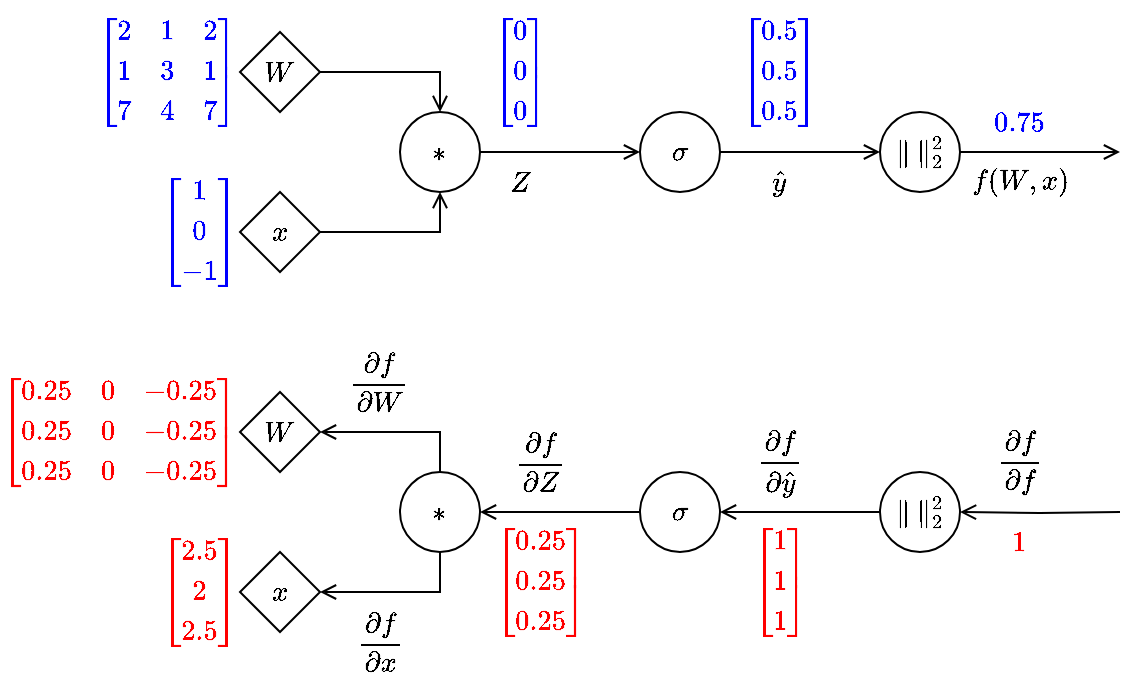 <mxfile version="17.2.4" type="device" pages="3"><diagram id="idZuPhKi0hQPAxBSWeWP" name="hw3-1"><mxGraphModel dx="946" dy="609" grid="1" gridSize="10" guides="1" tooltips="1" connect="1" arrows="1" fold="1" page="1" pageScale="1" pageWidth="827" pageHeight="1169" math="1" shadow="0"><root><mxCell id="0"/><mxCell id="1" parent="0"/><mxCell id="E2lBmkVd5xChk39kGijI-1" style="edgeStyle=none;rounded=0;orthogonalLoop=1;jettySize=auto;html=1;exitX=1;exitY=0.5;exitDx=0;exitDy=0;entryX=0;entryY=0.5;entryDx=0;entryDy=0;endArrow=open;endFill=0;" parent="1" source="E2lBmkVd5xChk39kGijI-2" target="E2lBmkVd5xChk39kGijI-14" edge="1"><mxGeometry relative="1" as="geometry"/></mxCell><mxCell id="E2lBmkVd5xChk39kGijI-2" value="$$*$$" style="ellipse;whiteSpace=wrap;html=1;aspect=fixed;" parent="1" vertex="1"><mxGeometry x="300" y="170" width="40" height="40" as="geometry"/></mxCell><mxCell id="E2lBmkVd5xChk39kGijI-3" style="rounded=0;orthogonalLoop=1;jettySize=auto;html=1;exitX=1;exitY=0.5;exitDx=0;exitDy=0;entryX=0.5;entryY=0;entryDx=0;entryDy=0;endArrow=open;endFill=0;edgeStyle=orthogonalEdgeStyle;" parent="1" source="E2lBmkVd5xChk39kGijI-4" target="E2lBmkVd5xChk39kGijI-2" edge="1"><mxGeometry relative="1" as="geometry"/></mxCell><mxCell id="E2lBmkVd5xChk39kGijI-4" value="$$W$$" style="rhombus;whiteSpace=wrap;html=1;" parent="1" vertex="1"><mxGeometry x="220" y="130" width="40" height="40" as="geometry"/></mxCell><mxCell id="E2lBmkVd5xChk39kGijI-9" style="edgeStyle=orthogonalEdgeStyle;rounded=0;orthogonalLoop=1;jettySize=auto;html=1;exitX=1;exitY=0.5;exitDx=0;exitDy=0;entryX=0.5;entryY=1;entryDx=0;entryDy=0;endArrow=open;endFill=0;" parent="1" source="E2lBmkVd5xChk39kGijI-10" target="E2lBmkVd5xChk39kGijI-2" edge="1"><mxGeometry relative="1" as="geometry"/></mxCell><mxCell id="E2lBmkVd5xChk39kGijI-10" value="$$x$$" style="rhombus;whiteSpace=wrap;html=1;" parent="1" vertex="1"><mxGeometry x="220" y="210" width="40" height="40" as="geometry"/></mxCell><mxCell id="E2lBmkVd5xChk39kGijI-13" style="edgeStyle=none;rounded=0;orthogonalLoop=1;jettySize=auto;html=1;exitX=1;exitY=0.5;exitDx=0;exitDy=0;entryX=0;entryY=0.5;entryDx=0;entryDy=0;endArrow=open;endFill=0;" parent="1" source="E2lBmkVd5xChk39kGijI-14" target="E2lBmkVd5xChk39kGijI-18" edge="1"><mxGeometry relative="1" as="geometry"/></mxCell><mxCell id="E2lBmkVd5xChk39kGijI-14" value="$$\sigma$$" style="ellipse;whiteSpace=wrap;html=1;aspect=fixed;" parent="1" vertex="1"><mxGeometry x="420" y="170" width="40" height="40" as="geometry"/></mxCell><mxCell id="E2lBmkVd5xChk39kGijI-17" style="edgeStyle=orthogonalEdgeStyle;rounded=0;orthogonalLoop=1;jettySize=auto;html=1;exitX=1;exitY=0.5;exitDx=0;exitDy=0;endArrow=open;endFill=0;" parent="1" source="E2lBmkVd5xChk39kGijI-18" edge="1"><mxGeometry relative="1" as="geometry"><mxPoint x="660" y="190" as="targetPoint"/></mxGeometry></mxCell><mxCell id="E2lBmkVd5xChk39kGijI-18" value="$$\lVert \:\rVert_2^2&lt;br&gt;$$" style="ellipse;whiteSpace=wrap;html=1;aspect=fixed;" parent="1" vertex="1"><mxGeometry x="540" y="170" width="40" height="40" as="geometry"/></mxCell><mxCell id="E2lBmkVd5xChk39kGijI-25" value="$$\begin{bmatrix}&lt;br&gt;2 &amp;amp; 1 &amp;amp; 2\\&lt;br&gt;1 &amp;amp; 3&amp;amp;1\\&lt;br&gt;7&amp;amp;4&amp;amp;7&lt;br&gt;\end{bmatrix}$$" style="text;html=1;strokeColor=none;fillColor=none;align=right;verticalAlign=middle;whiteSpace=wrap;rounded=0;fontColor=#0000FF;" parent="1" vertex="1"><mxGeometry x="140" y="135" width="80" height="30" as="geometry"/></mxCell><mxCell id="E2lBmkVd5xChk39kGijI-44" value="$$f(W,x)$$" style="text;html=1;strokeColor=none;fillColor=none;align=center;verticalAlign=middle;whiteSpace=wrap;rounded=0;fontColor=#000000;fontFamily=Helvetica;fontSize=12;fontStyle=0" parent="1" vertex="1"><mxGeometry x="580" y="190" width="60" height="30" as="geometry"/></mxCell><mxCell id="E2lBmkVd5xChk39kGijI-45" value="$$\begin{bmatrix}&lt;br&gt;1\\ 0 \\-1&lt;br&gt;\end{bmatrix}$$" style="text;html=1;strokeColor=none;fillColor=none;align=right;verticalAlign=middle;whiteSpace=wrap;rounded=0;fontColor=#0000FF;" parent="1" vertex="1"><mxGeometry x="140" y="215" width="80" height="30" as="geometry"/></mxCell><mxCell id="E2lBmkVd5xChk39kGijI-46" value="$$\begin{bmatrix}&lt;br&gt;0\\ 0 \\0&lt;br&gt;\end{bmatrix}$$" style="text;html=1;strokeColor=none;fillColor=none;align=center;verticalAlign=middle;whiteSpace=wrap;rounded=0;fontColor=#0000FF;" parent="1" vertex="1"><mxGeometry x="320" y="135" width="80" height="30" as="geometry"/></mxCell><mxCell id="E2lBmkVd5xChk39kGijI-47" value="$$\begin{bmatrix}&lt;br&gt;0.5\\ 0.5 \\0.5&lt;br&gt;\end{bmatrix}$$" style="text;html=1;strokeColor=none;fillColor=none;align=center;verticalAlign=middle;whiteSpace=wrap;rounded=0;fontColor=#0000FF;" parent="1" vertex="1"><mxGeometry x="450" y="135" width="80" height="30" as="geometry"/></mxCell><mxCell id="E2lBmkVd5xChk39kGijI-49" value="$$\hat{y}$$" style="text;html=1;strokeColor=none;fillColor=none;align=center;verticalAlign=middle;whiteSpace=wrap;rounded=0;fontColor=#000000;fontFamily=Helvetica;fontSize=12;fontStyle=0" parent="1" vertex="1"><mxGeometry x="460" y="190" width="60" height="30" as="geometry"/></mxCell><mxCell id="E2lBmkVd5xChk39kGijI-50" value="$$Z$$" style="text;html=1;strokeColor=none;fillColor=none;align=center;verticalAlign=middle;whiteSpace=wrap;rounded=0;fontColor=#000000;fontFamily=Helvetica;fontSize=12;fontStyle=0" parent="1" vertex="1"><mxGeometry x="330" y="190" width="60" height="30" as="geometry"/></mxCell><mxCell id="E2lBmkVd5xChk39kGijI-51" style="edgeStyle=none;rounded=0;orthogonalLoop=1;jettySize=auto;html=1;exitX=0;exitY=0.5;exitDx=0;exitDy=0;entryX=1;entryY=0.5;entryDx=0;entryDy=0;endArrow=open;endFill=0;" parent="1" source="E2lBmkVd5xChk39kGijI-58" target="E2lBmkVd5xChk39kGijI-52" edge="1"><mxGeometry relative="1" as="geometry"/></mxCell><mxCell id="E2lBmkVd5xChk39kGijI-52" value="$$*$$" style="ellipse;whiteSpace=wrap;html=1;aspect=fixed;" parent="1" vertex="1"><mxGeometry x="300" y="350" width="40" height="40" as="geometry"/></mxCell><mxCell id="E2lBmkVd5xChk39kGijI-53" style="rounded=0;orthogonalLoop=1;jettySize=auto;html=1;exitX=0.5;exitY=0;exitDx=0;exitDy=0;entryX=1;entryY=0.5;entryDx=0;entryDy=0;endArrow=open;endFill=0;edgeStyle=orthogonalEdgeStyle;" parent="1" source="E2lBmkVd5xChk39kGijI-52" target="E2lBmkVd5xChk39kGijI-54" edge="1"><mxGeometry relative="1" as="geometry"/></mxCell><mxCell id="E2lBmkVd5xChk39kGijI-54" value="$$W$$" style="rhombus;whiteSpace=wrap;html=1;" parent="1" vertex="1"><mxGeometry x="220" y="310" width="40" height="40" as="geometry"/></mxCell><mxCell id="E2lBmkVd5xChk39kGijI-55" style="edgeStyle=orthogonalEdgeStyle;rounded=0;orthogonalLoop=1;jettySize=auto;html=1;exitX=0.5;exitY=1;exitDx=0;exitDy=0;entryX=1;entryY=0.5;entryDx=0;entryDy=0;endArrow=open;endFill=0;" parent="1" source="E2lBmkVd5xChk39kGijI-52" target="E2lBmkVd5xChk39kGijI-56" edge="1"><mxGeometry relative="1" as="geometry"/></mxCell><mxCell id="E2lBmkVd5xChk39kGijI-56" value="$$x$$" style="rhombus;whiteSpace=wrap;html=1;" parent="1" vertex="1"><mxGeometry x="220" y="390" width="40" height="40" as="geometry"/></mxCell><mxCell id="E2lBmkVd5xChk39kGijI-57" style="edgeStyle=none;rounded=0;orthogonalLoop=1;jettySize=auto;html=1;exitX=0;exitY=0.5;exitDx=0;exitDy=0;entryX=1;entryY=0.5;entryDx=0;entryDy=0;endArrow=open;endFill=0;" parent="1" source="E2lBmkVd5xChk39kGijI-60" target="E2lBmkVd5xChk39kGijI-58" edge="1"><mxGeometry relative="1" as="geometry"/></mxCell><mxCell id="E2lBmkVd5xChk39kGijI-58" value="$$\sigma$$" style="ellipse;whiteSpace=wrap;html=1;aspect=fixed;" parent="1" vertex="1"><mxGeometry x="420" y="350" width="40" height="40" as="geometry"/></mxCell><mxCell id="E2lBmkVd5xChk39kGijI-59" style="edgeStyle=orthogonalEdgeStyle;rounded=0;orthogonalLoop=1;jettySize=auto;html=1;exitX=1;exitY=0.5;exitDx=0;exitDy=0;endArrow=open;endFill=0;entryX=1;entryY=0.5;entryDx=0;entryDy=0;" parent="1" target="E2lBmkVd5xChk39kGijI-60" edge="1"><mxGeometry relative="1" as="geometry"><mxPoint x="660" y="370" as="sourcePoint"/></mxGeometry></mxCell><mxCell id="E2lBmkVd5xChk39kGijI-60" value="$$\lVert \:\rVert_2^2&lt;br&gt;$$" style="ellipse;whiteSpace=wrap;html=1;aspect=fixed;" parent="1" vertex="1"><mxGeometry x="540" y="350" width="40" height="40" as="geometry"/></mxCell><mxCell id="E2lBmkVd5xChk39kGijI-66" value="&lt;font style=&quot;font-size: 12px&quot;&gt;$$\frac{\partial f} {\partial f}$$&lt;/font&gt;" style="text;html=1;strokeColor=none;fillColor=none;align=center;verticalAlign=middle;whiteSpace=wrap;rounded=0;fontColor=#000000;fontFamily=Helvetica;fontSize=15;fontStyle=0" parent="1" vertex="1"><mxGeometry x="580" y="330" width="60" height="30" as="geometry"/></mxCell><mxCell id="E2lBmkVd5xChk39kGijI-68" value="&lt;font style=&quot;font-size: 12px&quot;&gt;$$\frac{\partial f} {\partial\hat{y}}$$&lt;/font&gt;" style="text;html=1;strokeColor=none;fillColor=none;align=center;verticalAlign=middle;whiteSpace=wrap;rounded=0;fontColor=#000000;fontFamily=Helvetica;fontSize=15;fontStyle=0" parent="1" vertex="1"><mxGeometry x="460" y="330" width="60" height="30" as="geometry"/></mxCell><mxCell id="E2lBmkVd5xChk39kGijI-69" value="&lt;font style=&quot;font-size: 12px&quot;&gt;$$\frac{\partial f} {\partial Z}$$&lt;/font&gt;" style="text;html=1;strokeColor=none;fillColor=none;align=center;verticalAlign=middle;whiteSpace=wrap;rounded=0;fontColor=#000000;fontFamily=Helvetica;fontSize=15;fontStyle=0" parent="1" vertex="1"><mxGeometry x="340" y="330" width="60" height="30" as="geometry"/></mxCell><mxCell id="E2lBmkVd5xChk39kGijI-70" value="&lt;font style=&quot;font-size: 12px&quot;&gt;$$\frac{\partial f} {\partial W}$$&lt;/font&gt;" style="text;html=1;strokeColor=none;fillColor=none;align=center;verticalAlign=middle;whiteSpace=wrap;rounded=0;fontColor=#000000;fontFamily=Helvetica;fontSize=15;fontStyle=0" parent="1" vertex="1"><mxGeometry x="260" y="290" width="60" height="30" as="geometry"/></mxCell><mxCell id="E2lBmkVd5xChk39kGijI-71" value="&lt;font style=&quot;font-size: 12px&quot;&gt;$$\frac{\partial f} {\partial x}$$&lt;/font&gt;" style="text;html=1;strokeColor=none;fillColor=none;align=center;verticalAlign=middle;whiteSpace=wrap;rounded=0;fontColor=#000000;fontFamily=Helvetica;fontSize=15;fontStyle=0" parent="1" vertex="1"><mxGeometry x="260" y="420" width="60" height="30" as="geometry"/></mxCell><mxCell id="E2lBmkVd5xChk39kGijI-72" value="$$\begin{bmatrix}&lt;br&gt;1\\ 1 \\1&lt;br&gt;\end{bmatrix}$$" style="text;html=1;strokeColor=none;fillColor=none;align=center;verticalAlign=middle;whiteSpace=wrap;rounded=0;fontColor=#FF0000;" parent="1" vertex="1"><mxGeometry x="450" y="390" width="80" height="30" as="geometry"/></mxCell><mxCell id="E2lBmkVd5xChk39kGijI-73" value="$$1$$" style="text;html=1;strokeColor=none;fillColor=none;align=center;verticalAlign=middle;whiteSpace=wrap;rounded=0;fontColor=#FF0000;fontFamily=Helvetica;fontSize=12;fontStyle=0" parent="1" vertex="1"><mxGeometry x="580" y="370" width="60" height="30" as="geometry"/></mxCell><mxCell id="E2lBmkVd5xChk39kGijI-74" value="$$\begin{bmatrix}&lt;br&gt;0.25\\ 0.25 \\0.25&lt;br&gt;\end{bmatrix}$$" style="text;html=1;strokeColor=none;fillColor=none;align=center;verticalAlign=middle;whiteSpace=wrap;rounded=0;fontColor=#FF0000;" parent="1" vertex="1"><mxGeometry x="330" y="390" width="80" height="30" as="geometry"/></mxCell><mxCell id="bXwVEYLJgft9lyhHpDVo-1" value="$$0.75$$" style="text;html=1;strokeColor=none;fillColor=none;align=center;verticalAlign=middle;whiteSpace=wrap;rounded=0;fontColor=#0000FF;fontFamily=Helvetica;fontSize=12;fontStyle=0" parent="1" vertex="1"><mxGeometry x="580" y="160" width="60" height="30" as="geometry"/></mxCell><mxCell id="bXwVEYLJgft9lyhHpDVo-2" value="$$\begin{bmatrix}&lt;br&gt;0.25 &amp;amp; 0 &amp;amp; -0.25\\&lt;br&gt;0.25 &amp;amp; 0 &amp;amp; -0.25\\&lt;br&gt;0.25 &amp;amp; 0 &amp;amp; -0.25&lt;br&gt;\end{bmatrix}$$" style="text;html=1;strokeColor=none;fillColor=none;align=right;verticalAlign=middle;whiteSpace=wrap;rounded=0;fontColor=#FF0000;" parent="1" vertex="1"><mxGeometry x="100" y="315" width="120" height="30" as="geometry"/></mxCell><mxCell id="bXwVEYLJgft9lyhHpDVo-3" value="$$\begin{bmatrix}&lt;br&gt;2.5\\ 2 \\2.5&lt;br&gt;\end{bmatrix}$$" style="text;html=1;strokeColor=none;fillColor=none;align=right;verticalAlign=middle;whiteSpace=wrap;rounded=0;fontColor=#FF0000;" parent="1" vertex="1"><mxGeometry x="140" y="395" width="80" height="30" as="geometry"/></mxCell></root></mxGraphModel></diagram><diagram id="gfbZSKMYdiXZoJmoxDef" name="hw3-2"><mxGraphModel dx="946" dy="609" grid="1" gridSize="10" guides="1" tooltips="1" connect="1" arrows="1" fold="1" page="1" pageScale="1" pageWidth="827" pageHeight="1169" math="1" shadow="0"><root><mxCell id="0"/><mxCell id="1" parent="0"/><mxCell id="vnsYQjDjxd-IxQxeV0F0-23" value=".&lt;br&gt;.&lt;br&gt;." style="rounded=1;whiteSpace=wrap;html=1;fillColor=#f8cecc;strokeColor=none;fontColor=#990000;" parent="1" vertex="1"><mxGeometry x="640" y="240" width="40" height="130" as="geometry"/></mxCell><mxCell id="vnsYQjDjxd-IxQxeV0F0-30" value="&lt;p&gt;&lt;font face=&quot;Courier New&quot; color=&quot;#82b366&quot;&gt;&lt;font style=&quot;font-size: 13px&quot;&gt;.&lt;br&gt;&lt;/font&gt;&lt;font style=&quot;font-size: 13px&quot;&gt;.&lt;br&gt;&lt;/font&gt;&lt;font style=&quot;font-size: 13px&quot;&gt;.&lt;/font&gt;&lt;/font&gt;&lt;/p&gt;" style="rounded=1;whiteSpace=wrap;html=1;fillColor=#d5e8d4;strokeColor=none;" parent="1" vertex="1"><mxGeometry x="480" y="200" width="40" height="210" as="geometry"/></mxCell><mxCell id="vnsYQjDjxd-IxQxeV0F0-10" value="&lt;p&gt;&lt;font face=&quot;Courier New&quot; color=&quot;#6e8cef&quot;&gt;&lt;font style=&quot;font-size: 13px&quot;&gt;.&lt;br&gt;&lt;/font&gt;&lt;font style=&quot;font-size: 13px&quot;&gt;.&lt;br&gt;&lt;/font&gt;&lt;font style=&quot;font-size: 13px&quot;&gt;.&lt;/font&gt;&lt;/font&gt;&lt;/p&gt;" style="rounded=1;whiteSpace=wrap;html=1;fillColor=#dae8fc;strokeColor=none;" parent="1" vertex="1"><mxGeometry x="320" y="200" width="40" height="210" as="geometry"/></mxCell><mxCell id="vnsYQjDjxd-IxQxeV0F0-1" value="&lt;font color=&quot;#cc6600&quot;&gt;.&lt;br&gt;.&lt;br&gt;.&lt;/font&gt;" style="rounded=1;whiteSpace=wrap;html=1;fillColor=#ffe6cc;strokeColor=none;" parent="1" vertex="1"><mxGeometry x="160" y="160" width="40" height="290" as="geometry"/></mxCell><mxCell id="vnsYQjDjxd-IxQxeV0F0-46" style="rounded=0;orthogonalLoop=1;jettySize=auto;html=1;exitX=1;exitY=0.5;exitDx=0;exitDy=0;entryX=0;entryY=0.5;entryDx=0;entryDy=0;fontFamily=Courier New;fontSize=13;fontColor=#000000;endArrow=none;endFill=0;strokeColor=#808080;" parent="1" source="vnsYQjDjxd-IxQxeV0F0-2" target="vnsYQjDjxd-IxQxeV0F0-11" edge="1"><mxGeometry relative="1" as="geometry"/></mxCell><mxCell id="vnsYQjDjxd-IxQxeV0F0-47" style="edgeStyle=none;rounded=0;orthogonalLoop=1;jettySize=auto;html=1;exitX=1;exitY=0.5;exitDx=0;exitDy=0;entryX=0;entryY=0.5;entryDx=0;entryDy=0;fontFamily=Courier New;fontSize=13;fontColor=#000000;endArrow=none;endFill=0;strokeColor=#808080;" parent="1" source="vnsYQjDjxd-IxQxeV0F0-2" target="vnsYQjDjxd-IxQxeV0F0-13" edge="1"><mxGeometry relative="1" as="geometry"/></mxCell><mxCell id="vnsYQjDjxd-IxQxeV0F0-48" style="edgeStyle=none;rounded=0;orthogonalLoop=1;jettySize=auto;html=1;exitX=1;exitY=0.5;exitDx=0;exitDy=0;entryX=0;entryY=0.5;entryDx=0;entryDy=0;fontFamily=Courier New;fontSize=13;fontColor=#000000;endArrow=none;endFill=0;strokeColor=#808080;" parent="1" source="vnsYQjDjxd-IxQxeV0F0-2" target="vnsYQjDjxd-IxQxeV0F0-16" edge="1"><mxGeometry relative="1" as="geometry"/></mxCell><mxCell id="vnsYQjDjxd-IxQxeV0F0-49" style="edgeStyle=none;rounded=0;orthogonalLoop=1;jettySize=auto;html=1;exitX=1;exitY=0.5;exitDx=0;exitDy=0;entryX=0;entryY=0.5;entryDx=0;entryDy=0;fontFamily=Courier New;fontSize=13;fontColor=#000000;endArrow=none;endFill=0;strokeColor=#808080;" parent="1" source="vnsYQjDjxd-IxQxeV0F0-2" target="vnsYQjDjxd-IxQxeV0F0-28" edge="1"><mxGeometry relative="1" as="geometry"/></mxCell><mxCell id="vnsYQjDjxd-IxQxeV0F0-2" value="" style="ellipse;whiteSpace=wrap;html=1;aspect=fixed;fillColor=default;strokeColor=#d79b00;" parent="1" vertex="1"><mxGeometry x="165" y="170" width="30" height="30" as="geometry"/></mxCell><mxCell id="vnsYQjDjxd-IxQxeV0F0-50" style="edgeStyle=none;rounded=0;orthogonalLoop=1;jettySize=auto;html=1;exitX=1;exitY=0.5;exitDx=0;exitDy=0;entryX=0;entryY=0.5;entryDx=0;entryDy=0;fontFamily=Courier New;fontSize=13;fontColor=#000000;endArrow=none;endFill=0;strokeColor=#808080;" parent="1" source="vnsYQjDjxd-IxQxeV0F0-3" target="vnsYQjDjxd-IxQxeV0F0-11" edge="1"><mxGeometry relative="1" as="geometry"/></mxCell><mxCell id="vnsYQjDjxd-IxQxeV0F0-51" style="edgeStyle=none;rounded=0;orthogonalLoop=1;jettySize=auto;html=1;exitX=1;exitY=0.5;exitDx=0;exitDy=0;entryX=0;entryY=0.5;entryDx=0;entryDy=0;fontFamily=Courier New;fontSize=13;fontColor=#000000;endArrow=none;endFill=0;strokeColor=#808080;" parent="1" source="vnsYQjDjxd-IxQxeV0F0-3" target="vnsYQjDjxd-IxQxeV0F0-13" edge="1"><mxGeometry relative="1" as="geometry"/></mxCell><mxCell id="vnsYQjDjxd-IxQxeV0F0-52" style="edgeStyle=none;rounded=0;orthogonalLoop=1;jettySize=auto;html=1;exitX=1;exitY=0.5;exitDx=0;exitDy=0;entryX=0;entryY=0.5;entryDx=0;entryDy=0;fontFamily=Courier New;fontSize=13;fontColor=#000000;endArrow=none;endFill=0;strokeColor=#808080;" parent="1" source="vnsYQjDjxd-IxQxeV0F0-3" target="vnsYQjDjxd-IxQxeV0F0-16" edge="1"><mxGeometry relative="1" as="geometry"/></mxCell><mxCell id="vnsYQjDjxd-IxQxeV0F0-53" style="edgeStyle=none;rounded=0;orthogonalLoop=1;jettySize=auto;html=1;exitX=1;exitY=0.5;exitDx=0;exitDy=0;entryX=0;entryY=0.5;entryDx=0;entryDy=0;fontFamily=Courier New;fontSize=13;fontColor=#000000;endArrow=none;endFill=0;strokeColor=#808080;" parent="1" source="vnsYQjDjxd-IxQxeV0F0-3" target="vnsYQjDjxd-IxQxeV0F0-28" edge="1"><mxGeometry relative="1" as="geometry"/></mxCell><mxCell id="vnsYQjDjxd-IxQxeV0F0-3" value="" style="ellipse;whiteSpace=wrap;html=1;aspect=fixed;fillColor=default;strokeColor=#d79b00;" parent="1" vertex="1"><mxGeometry x="165" y="210" width="30" height="30" as="geometry"/></mxCell><mxCell id="vnsYQjDjxd-IxQxeV0F0-54" style="edgeStyle=none;rounded=0;orthogonalLoop=1;jettySize=auto;html=1;exitX=1;exitY=0.5;exitDx=0;exitDy=0;entryX=0;entryY=0.5;entryDx=0;entryDy=0;fontFamily=Courier New;fontSize=13;fontColor=#000000;endArrow=none;endFill=0;strokeColor=#808080;" parent="1" source="vnsYQjDjxd-IxQxeV0F0-4" target="vnsYQjDjxd-IxQxeV0F0-11" edge="1"><mxGeometry relative="1" as="geometry"/></mxCell><mxCell id="vnsYQjDjxd-IxQxeV0F0-59" style="edgeStyle=none;rounded=0;orthogonalLoop=1;jettySize=auto;html=1;exitX=1;exitY=0.5;exitDx=0;exitDy=0;entryX=0;entryY=0.5;entryDx=0;entryDy=0;fontFamily=Courier New;fontSize=13;fontColor=#000000;endArrow=none;endFill=0;strokeColor=#808080;" parent="1" source="vnsYQjDjxd-IxQxeV0F0-4" target="vnsYQjDjxd-IxQxeV0F0-13" edge="1"><mxGeometry relative="1" as="geometry"/></mxCell><mxCell id="vnsYQjDjxd-IxQxeV0F0-64" style="edgeStyle=none;rounded=0;orthogonalLoop=1;jettySize=auto;html=1;exitX=1;exitY=0.5;exitDx=0;exitDy=0;entryX=0;entryY=0.5;entryDx=0;entryDy=0;fontFamily=Courier New;fontSize=13;fontColor=#000000;endArrow=none;endFill=0;strokeColor=#808080;" parent="1" source="vnsYQjDjxd-IxQxeV0F0-4" target="vnsYQjDjxd-IxQxeV0F0-16" edge="1"><mxGeometry relative="1" as="geometry"/></mxCell><mxCell id="vnsYQjDjxd-IxQxeV0F0-65" style="edgeStyle=none;rounded=0;orthogonalLoop=1;jettySize=auto;html=1;exitX=1;exitY=0.5;exitDx=0;exitDy=0;entryX=0;entryY=0.5;entryDx=0;entryDy=0;fontFamily=Courier New;fontSize=13;fontColor=#000000;endArrow=none;endFill=0;strokeColor=#808080;" parent="1" source="vnsYQjDjxd-IxQxeV0F0-4" target="vnsYQjDjxd-IxQxeV0F0-28" edge="1"><mxGeometry relative="1" as="geometry"/></mxCell><mxCell id="vnsYQjDjxd-IxQxeV0F0-4" value="" style="ellipse;whiteSpace=wrap;html=1;aspect=fixed;fillColor=default;strokeColor=#d79b00;" parent="1" vertex="1"><mxGeometry x="165" y="250" width="30" height="30" as="geometry"/></mxCell><mxCell id="vnsYQjDjxd-IxQxeV0F0-56" style="edgeStyle=none;rounded=0;orthogonalLoop=1;jettySize=auto;html=1;exitX=1;exitY=0.5;exitDx=0;exitDy=0;entryX=0;entryY=0.5;entryDx=0;entryDy=0;fontFamily=Courier New;fontSize=13;fontColor=#000000;endArrow=none;endFill=0;strokeColor=#808080;" parent="1" source="vnsYQjDjxd-IxQxeV0F0-6" target="vnsYQjDjxd-IxQxeV0F0-11" edge="1"><mxGeometry relative="1" as="geometry"/></mxCell><mxCell id="vnsYQjDjxd-IxQxeV0F0-61" style="edgeStyle=none;rounded=0;orthogonalLoop=1;jettySize=auto;html=1;exitX=1;exitY=0.5;exitDx=0;exitDy=0;entryX=0;entryY=0.5;entryDx=0;entryDy=0;fontFamily=Courier New;fontSize=13;fontColor=#000000;endArrow=none;endFill=0;strokeColor=#808080;" parent="1" source="vnsYQjDjxd-IxQxeV0F0-6" target="vnsYQjDjxd-IxQxeV0F0-16" edge="1"><mxGeometry relative="1" as="geometry"/></mxCell><mxCell id="vnsYQjDjxd-IxQxeV0F0-62" style="edgeStyle=none;rounded=0;orthogonalLoop=1;jettySize=auto;html=1;exitX=1;exitY=0.5;exitDx=0;exitDy=0;entryX=0;entryY=0.5;entryDx=0;entryDy=0;fontFamily=Courier New;fontSize=13;fontColor=#000000;endArrow=none;endFill=0;strokeColor=#808080;" parent="1" source="vnsYQjDjxd-IxQxeV0F0-6" target="vnsYQjDjxd-IxQxeV0F0-28" edge="1"><mxGeometry relative="1" as="geometry"/></mxCell><mxCell id="vnsYQjDjxd-IxQxeV0F0-68" style="edgeStyle=none;rounded=0;orthogonalLoop=1;jettySize=auto;html=1;exitX=1;exitY=0.5;exitDx=0;exitDy=0;entryX=0;entryY=0.5;entryDx=0;entryDy=0;fontFamily=Courier New;fontSize=13;fontColor=#000000;endArrow=none;endFill=0;strokeColor=#808080;" parent="1" source="vnsYQjDjxd-IxQxeV0F0-6" target="vnsYQjDjxd-IxQxeV0F0-13" edge="1"><mxGeometry relative="1" as="geometry"/></mxCell><mxCell id="vnsYQjDjxd-IxQxeV0F0-6" value="" style="ellipse;whiteSpace=wrap;html=1;aspect=fixed;fillColor=default;strokeColor=#d79b00;" parent="1" vertex="1"><mxGeometry x="165" y="330" width="30" height="30" as="geometry"/></mxCell><mxCell id="vnsYQjDjxd-IxQxeV0F0-57" style="edgeStyle=none;rounded=0;orthogonalLoop=1;jettySize=auto;html=1;exitX=1;exitY=0.5;exitDx=0;exitDy=0;entryX=0;entryY=0.5;entryDx=0;entryDy=0;fontFamily=Courier New;fontSize=13;fontColor=#000000;endArrow=none;endFill=0;strokeColor=#808080;" parent="1" source="vnsYQjDjxd-IxQxeV0F0-7" target="vnsYQjDjxd-IxQxeV0F0-11" edge="1"><mxGeometry relative="1" as="geometry"/></mxCell><mxCell id="vnsYQjDjxd-IxQxeV0F0-63" style="edgeStyle=none;rounded=0;orthogonalLoop=1;jettySize=auto;html=1;exitX=1;exitY=0.5;exitDx=0;exitDy=0;entryX=0;entryY=0.5;entryDx=0;entryDy=0;fontFamily=Courier New;fontSize=13;fontColor=#000000;endArrow=none;endFill=0;strokeColor=#808080;" parent="1" source="vnsYQjDjxd-IxQxeV0F0-7" target="vnsYQjDjxd-IxQxeV0F0-28" edge="1"><mxGeometry relative="1" as="geometry"/></mxCell><mxCell id="vnsYQjDjxd-IxQxeV0F0-69" style="edgeStyle=none;rounded=0;orthogonalLoop=1;jettySize=auto;html=1;exitX=1;exitY=0.5;exitDx=0;exitDy=0;entryX=0;entryY=0.5;entryDx=0;entryDy=0;fontFamily=Courier New;fontSize=13;fontColor=#000000;endArrow=none;endFill=0;strokeColor=#808080;" parent="1" source="vnsYQjDjxd-IxQxeV0F0-7" target="vnsYQjDjxd-IxQxeV0F0-16" edge="1"><mxGeometry relative="1" as="geometry"/></mxCell><mxCell id="vnsYQjDjxd-IxQxeV0F0-70" style="edgeStyle=none;rounded=0;orthogonalLoop=1;jettySize=auto;html=1;exitX=1;exitY=0.5;exitDx=0;exitDy=0;entryX=0;entryY=0.5;entryDx=0;entryDy=0;fontFamily=Courier New;fontSize=13;fontColor=#000000;endArrow=none;endFill=0;strokeColor=#808080;" parent="1" source="vnsYQjDjxd-IxQxeV0F0-7" target="vnsYQjDjxd-IxQxeV0F0-13" edge="1"><mxGeometry relative="1" as="geometry"/></mxCell><mxCell id="vnsYQjDjxd-IxQxeV0F0-7" value="" style="ellipse;whiteSpace=wrap;html=1;aspect=fixed;fillColor=default;strokeColor=#d79b00;" parent="1" vertex="1"><mxGeometry x="165" y="370" width="30" height="30" as="geometry"/></mxCell><mxCell id="vnsYQjDjxd-IxQxeV0F0-58" style="edgeStyle=none;rounded=0;orthogonalLoop=1;jettySize=auto;html=1;exitX=1;exitY=0.5;exitDx=0;exitDy=0;entryX=0;entryY=0.5;entryDx=0;entryDy=0;fontFamily=Courier New;fontSize=13;fontColor=#000000;endArrow=none;endFill=0;strokeColor=#808080;" parent="1" source="vnsYQjDjxd-IxQxeV0F0-8" target="vnsYQjDjxd-IxQxeV0F0-11" edge="1"><mxGeometry relative="1" as="geometry"/></mxCell><mxCell id="vnsYQjDjxd-IxQxeV0F0-71" style="edgeStyle=none;rounded=0;orthogonalLoop=1;jettySize=auto;html=1;exitX=1;exitY=0.5;exitDx=0;exitDy=0;entryX=0;entryY=0.5;entryDx=0;entryDy=0;fontFamily=Courier New;fontSize=13;fontColor=#000000;endArrow=none;endFill=0;strokeColor=#808080;" parent="1" source="vnsYQjDjxd-IxQxeV0F0-8" target="vnsYQjDjxd-IxQxeV0F0-28" edge="1"><mxGeometry relative="1" as="geometry"/></mxCell><mxCell id="vnsYQjDjxd-IxQxeV0F0-72" style="edgeStyle=none;rounded=0;orthogonalLoop=1;jettySize=auto;html=1;exitX=1;exitY=0.5;exitDx=0;exitDy=0;entryX=0;entryY=0.5;entryDx=0;entryDy=0;fontFamily=Courier New;fontSize=13;fontColor=#000000;endArrow=none;endFill=0;strokeColor=#808080;" parent="1" source="vnsYQjDjxd-IxQxeV0F0-8" target="vnsYQjDjxd-IxQxeV0F0-16" edge="1"><mxGeometry relative="1" as="geometry"/></mxCell><mxCell id="vnsYQjDjxd-IxQxeV0F0-73" style="edgeStyle=none;rounded=0;orthogonalLoop=1;jettySize=auto;html=1;exitX=1;exitY=0.5;exitDx=0;exitDy=0;entryX=0;entryY=0.5;entryDx=0;entryDy=0;fontFamily=Courier New;fontSize=13;fontColor=#000000;endArrow=none;endFill=0;strokeColor=#808080;" parent="1" source="vnsYQjDjxd-IxQxeV0F0-8" target="vnsYQjDjxd-IxQxeV0F0-13" edge="1"><mxGeometry relative="1" as="geometry"/></mxCell><mxCell id="vnsYQjDjxd-IxQxeV0F0-8" value="" style="ellipse;whiteSpace=wrap;html=1;aspect=fixed;fillColor=default;strokeColor=#d79b00;" parent="1" vertex="1"><mxGeometry x="165" y="410" width="30" height="30" as="geometry"/></mxCell><mxCell id="vnsYQjDjxd-IxQxeV0F0-74" style="edgeStyle=none;rounded=0;orthogonalLoop=1;jettySize=auto;html=1;exitX=1;exitY=0.5;exitDx=0;exitDy=0;entryX=0;entryY=0.5;entryDx=0;entryDy=0;fontFamily=Courier New;fontSize=13;fontColor=#000000;endArrow=none;endFill=0;strokeColor=#808080;" parent="1" source="vnsYQjDjxd-IxQxeV0F0-11" target="vnsYQjDjxd-IxQxeV0F0-31" edge="1"><mxGeometry relative="1" as="geometry"/></mxCell><mxCell id="vnsYQjDjxd-IxQxeV0F0-75" style="edgeStyle=none;rounded=0;orthogonalLoop=1;jettySize=auto;html=1;exitX=1;exitY=0.5;exitDx=0;exitDy=0;entryX=0;entryY=0.5;entryDx=0;entryDy=0;fontFamily=Courier New;fontSize=13;fontColor=#000000;endArrow=none;endFill=0;strokeColor=#808080;" parent="1" source="vnsYQjDjxd-IxQxeV0F0-11" target="vnsYQjDjxd-IxQxeV0F0-32" edge="1"><mxGeometry relative="1" as="geometry"/></mxCell><mxCell id="vnsYQjDjxd-IxQxeV0F0-76" style="edgeStyle=none;rounded=0;orthogonalLoop=1;jettySize=auto;html=1;exitX=1;exitY=0.5;exitDx=0;exitDy=0;entryX=0;entryY=0.5;entryDx=0;entryDy=0;fontFamily=Courier New;fontSize=13;fontColor=#000000;endArrow=none;endFill=0;strokeColor=#808080;" parent="1" source="vnsYQjDjxd-IxQxeV0F0-11" target="vnsYQjDjxd-IxQxeV0F0-33" edge="1"><mxGeometry relative="1" as="geometry"/></mxCell><mxCell id="vnsYQjDjxd-IxQxeV0F0-77" style="edgeStyle=none;rounded=0;orthogonalLoop=1;jettySize=auto;html=1;exitX=1;exitY=0.5;exitDx=0;exitDy=0;entryX=0;entryY=0.5;entryDx=0;entryDy=0;fontFamily=Courier New;fontSize=13;fontColor=#000000;endArrow=none;endFill=0;strokeColor=#808080;" parent="1" source="vnsYQjDjxd-IxQxeV0F0-11" target="vnsYQjDjxd-IxQxeV0F0-34" edge="1"><mxGeometry relative="1" as="geometry"/></mxCell><mxCell id="vnsYQjDjxd-IxQxeV0F0-11" value="" style="ellipse;whiteSpace=wrap;html=1;aspect=fixed;fillColor=default;strokeColor=#6c8ebf;" parent="1" vertex="1"><mxGeometry x="325" y="210" width="30" height="30" as="geometry"/></mxCell><mxCell id="vnsYQjDjxd-IxQxeV0F0-78" style="edgeStyle=none;rounded=0;orthogonalLoop=1;jettySize=auto;html=1;exitX=1;exitY=0.5;exitDx=0;exitDy=0;entryX=0;entryY=0.5;entryDx=0;entryDy=0;fontFamily=Courier New;fontSize=13;fontColor=#000000;endArrow=none;endFill=0;strokeColor=#808080;" parent="1" source="vnsYQjDjxd-IxQxeV0F0-13" target="vnsYQjDjxd-IxQxeV0F0-31" edge="1"><mxGeometry relative="1" as="geometry"/></mxCell><mxCell id="vnsYQjDjxd-IxQxeV0F0-79" style="edgeStyle=none;rounded=0;orthogonalLoop=1;jettySize=auto;html=1;exitX=1;exitY=0.5;exitDx=0;exitDy=0;entryX=0;entryY=0.5;entryDx=0;entryDy=0;fontFamily=Courier New;fontSize=13;fontColor=#000000;endArrow=none;endFill=0;strokeColor=#808080;" parent="1" source="vnsYQjDjxd-IxQxeV0F0-13" target="vnsYQjDjxd-IxQxeV0F0-32" edge="1"><mxGeometry relative="1" as="geometry"/></mxCell><mxCell id="vnsYQjDjxd-IxQxeV0F0-80" style="edgeStyle=none;rounded=0;orthogonalLoop=1;jettySize=auto;html=1;exitX=1;exitY=0.5;exitDx=0;exitDy=0;entryX=0;entryY=0.5;entryDx=0;entryDy=0;fontFamily=Courier New;fontSize=13;fontColor=#000000;endArrow=none;endFill=0;strokeColor=#808080;" parent="1" source="vnsYQjDjxd-IxQxeV0F0-13" target="vnsYQjDjxd-IxQxeV0F0-33" edge="1"><mxGeometry relative="1" as="geometry"/></mxCell><mxCell id="vnsYQjDjxd-IxQxeV0F0-81" style="edgeStyle=none;rounded=0;orthogonalLoop=1;jettySize=auto;html=1;exitX=1;exitY=0.5;exitDx=0;exitDy=0;entryX=0;entryY=0.5;entryDx=0;entryDy=0;fontFamily=Courier New;fontSize=13;fontColor=#000000;endArrow=none;endFill=0;strokeColor=#808080;" parent="1" source="vnsYQjDjxd-IxQxeV0F0-13" target="vnsYQjDjxd-IxQxeV0F0-34" edge="1"><mxGeometry relative="1" as="geometry"/></mxCell><mxCell id="vnsYQjDjxd-IxQxeV0F0-13" value="" style="ellipse;whiteSpace=wrap;html=1;aspect=fixed;fillColor=default;strokeColor=#6c8ebf;" parent="1" vertex="1"><mxGeometry x="325" y="250" width="30" height="30" as="geometry"/></mxCell><mxCell id="vnsYQjDjxd-IxQxeV0F0-82" style="edgeStyle=none;rounded=0;orthogonalLoop=1;jettySize=auto;html=1;exitX=1;exitY=0.5;exitDx=0;exitDy=0;entryX=0;entryY=0.5;entryDx=0;entryDy=0;fontFamily=Courier New;fontSize=13;fontColor=#000000;endArrow=none;endFill=0;strokeColor=#808080;" parent="1" source="vnsYQjDjxd-IxQxeV0F0-16" target="vnsYQjDjxd-IxQxeV0F0-31" edge="1"><mxGeometry relative="1" as="geometry"/></mxCell><mxCell id="vnsYQjDjxd-IxQxeV0F0-84" style="edgeStyle=none;rounded=0;orthogonalLoop=1;jettySize=auto;html=1;exitX=1;exitY=0.5;exitDx=0;exitDy=0;entryX=0;entryY=0.5;entryDx=0;entryDy=0;fontFamily=Courier New;fontSize=13;fontColor=#000000;endArrow=none;endFill=0;strokeColor=#808080;" parent="1" source="vnsYQjDjxd-IxQxeV0F0-16" target="vnsYQjDjxd-IxQxeV0F0-33" edge="1"><mxGeometry relative="1" as="geometry"/></mxCell><mxCell id="vnsYQjDjxd-IxQxeV0F0-86" style="edgeStyle=none;rounded=0;orthogonalLoop=1;jettySize=auto;html=1;exitX=1;exitY=0.5;exitDx=0;exitDy=0;entryX=0;entryY=0.5;entryDx=0;entryDy=0;fontFamily=Courier New;fontSize=13;fontColor=#000000;endArrow=none;endFill=0;strokeColor=#808080;" parent="1" source="vnsYQjDjxd-IxQxeV0F0-16" target="vnsYQjDjxd-IxQxeV0F0-34" edge="1"><mxGeometry relative="1" as="geometry"/></mxCell><mxCell id="vnsYQjDjxd-IxQxeV0F0-89" style="edgeStyle=none;rounded=0;orthogonalLoop=1;jettySize=auto;html=1;exitX=1;exitY=0.5;exitDx=0;exitDy=0;entryX=0;entryY=0.5;entryDx=0;entryDy=0;fontFamily=Courier New;fontSize=13;fontColor=#000000;endArrow=none;endFill=0;strokeColor=#808080;" parent="1" source="vnsYQjDjxd-IxQxeV0F0-16" target="vnsYQjDjxd-IxQxeV0F0-32" edge="1"><mxGeometry relative="1" as="geometry"/></mxCell><mxCell id="vnsYQjDjxd-IxQxeV0F0-16" value="" style="ellipse;whiteSpace=wrap;html=1;aspect=fixed;fillColor=default;strokeColor=#6C8EBF;" parent="1" vertex="1"><mxGeometry x="325" y="330" width="30" height="30" as="geometry"/></mxCell><mxCell id="vnsYQjDjxd-IxQxeV0F0-24" value="" style="ellipse;whiteSpace=wrap;html=1;aspect=fixed;fillColor=default;strokeColor=#b85450;" parent="1" vertex="1"><mxGeometry x="645" y="250" width="30" height="30" as="geometry"/></mxCell><mxCell id="vnsYQjDjxd-IxQxeV0F0-26" value="" style="ellipse;whiteSpace=wrap;html=1;aspect=fixed;fillColor=default;strokeColor=#b85450;" parent="1" vertex="1"><mxGeometry x="645" y="330" width="30" height="30" as="geometry"/></mxCell><mxCell id="vnsYQjDjxd-IxQxeV0F0-83" style="edgeStyle=none;rounded=0;orthogonalLoop=1;jettySize=auto;html=1;exitX=1;exitY=0.5;exitDx=0;exitDy=0;entryX=0;entryY=0.5;entryDx=0;entryDy=0;fontFamily=Courier New;fontSize=13;fontColor=#000000;endArrow=none;endFill=0;strokeColor=#808080;" parent="1" source="vnsYQjDjxd-IxQxeV0F0-28" target="vnsYQjDjxd-IxQxeV0F0-31" edge="1"><mxGeometry relative="1" as="geometry"/></mxCell><mxCell id="vnsYQjDjxd-IxQxeV0F0-85" style="edgeStyle=none;rounded=0;orthogonalLoop=1;jettySize=auto;html=1;exitX=1;exitY=0.5;exitDx=0;exitDy=0;entryX=0;entryY=0.5;entryDx=0;entryDy=0;fontFamily=Courier New;fontSize=13;fontColor=#000000;endArrow=none;endFill=0;strokeColor=#808080;" parent="1" source="vnsYQjDjxd-IxQxeV0F0-28" target="vnsYQjDjxd-IxQxeV0F0-34" edge="1"><mxGeometry relative="1" as="geometry"/></mxCell><mxCell id="vnsYQjDjxd-IxQxeV0F0-87" style="edgeStyle=none;rounded=0;orthogonalLoop=1;jettySize=auto;html=1;exitX=1;exitY=0.5;exitDx=0;exitDy=0;entryX=0;entryY=0.5;entryDx=0;entryDy=0;fontFamily=Courier New;fontSize=13;fontColor=#000000;endArrow=none;endFill=0;strokeColor=#808080;" parent="1" source="vnsYQjDjxd-IxQxeV0F0-28" target="vnsYQjDjxd-IxQxeV0F0-33" edge="1"><mxGeometry relative="1" as="geometry"/></mxCell><mxCell id="vnsYQjDjxd-IxQxeV0F0-88" style="edgeStyle=none;rounded=0;orthogonalLoop=1;jettySize=auto;html=1;exitX=1;exitY=0.5;exitDx=0;exitDy=0;entryX=0;entryY=0.5;entryDx=0;entryDy=0;fontFamily=Courier New;fontSize=13;fontColor=#000000;endArrow=none;endFill=0;strokeColor=#808080;" parent="1" source="vnsYQjDjxd-IxQxeV0F0-28" target="vnsYQjDjxd-IxQxeV0F0-32" edge="1"><mxGeometry relative="1" as="geometry"/></mxCell><mxCell id="vnsYQjDjxd-IxQxeV0F0-28" value="" style="ellipse;whiteSpace=wrap;html=1;aspect=fixed;fillColor=default;strokeColor=#6c8ebf;" parent="1" vertex="1"><mxGeometry x="325" y="370" width="30" height="30" as="geometry"/></mxCell><mxCell id="vnsYQjDjxd-IxQxeV0F0-90" style="edgeStyle=none;rounded=0;orthogonalLoop=1;jettySize=auto;html=1;exitX=1;exitY=0.5;exitDx=0;exitDy=0;entryX=0;entryY=0.5;entryDx=0;entryDy=0;fontFamily=Courier New;fontSize=13;fontColor=#000000;endArrow=none;endFill=0;strokeColor=#808080;" parent="1" source="vnsYQjDjxd-IxQxeV0F0-31" target="vnsYQjDjxd-IxQxeV0F0-24" edge="1"><mxGeometry relative="1" as="geometry"/></mxCell><mxCell id="vnsYQjDjxd-IxQxeV0F0-105" style="edgeStyle=none;rounded=0;orthogonalLoop=1;jettySize=auto;html=1;exitX=1;exitY=0.5;exitDx=0;exitDy=0;entryX=0;entryY=0.5;entryDx=0;entryDy=0;fontFamily=Courier New;fontSize=13;fontColor=#000000;endArrow=none;endFill=0;strokeColor=#808080;" parent="1" source="vnsYQjDjxd-IxQxeV0F0-31" target="vnsYQjDjxd-IxQxeV0F0-26" edge="1"><mxGeometry relative="1" as="geometry"/></mxCell><mxCell id="vnsYQjDjxd-IxQxeV0F0-31" value="" style="ellipse;whiteSpace=wrap;html=1;aspect=fixed;fillColor=default;strokeColor=#82b366;" parent="1" vertex="1"><mxGeometry x="485" y="210" width="30" height="30" as="geometry"/></mxCell><mxCell id="vnsYQjDjxd-IxQxeV0F0-91" style="edgeStyle=none;rounded=0;orthogonalLoop=1;jettySize=auto;html=1;exitX=1;exitY=0.5;exitDx=0;exitDy=0;entryX=0;entryY=0.5;entryDx=0;entryDy=0;fontFamily=Courier New;fontSize=13;fontColor=#000000;endArrow=none;endFill=0;strokeColor=#808080;" parent="1" source="vnsYQjDjxd-IxQxeV0F0-32" target="vnsYQjDjxd-IxQxeV0F0-24" edge="1"><mxGeometry relative="1" as="geometry"/></mxCell><mxCell id="vnsYQjDjxd-IxQxeV0F0-99" style="edgeStyle=none;rounded=0;orthogonalLoop=1;jettySize=auto;html=1;exitX=1;exitY=0.5;exitDx=0;exitDy=0;entryX=0;entryY=0.5;entryDx=0;entryDy=0;fontFamily=Courier New;fontSize=13;fontColor=#000000;endArrow=none;endFill=0;strokeColor=#808080;" parent="1" source="vnsYQjDjxd-IxQxeV0F0-32" target="vnsYQjDjxd-IxQxeV0F0-26" edge="1"><mxGeometry relative="1" as="geometry"/></mxCell><mxCell id="vnsYQjDjxd-IxQxeV0F0-32" value="" style="ellipse;whiteSpace=wrap;html=1;aspect=fixed;fillColor=default;strokeColor=#82b366;" parent="1" vertex="1"><mxGeometry x="485" y="250" width="30" height="30" as="geometry"/></mxCell><mxCell id="vnsYQjDjxd-IxQxeV0F0-92" style="edgeStyle=none;rounded=0;orthogonalLoop=1;jettySize=auto;html=1;exitX=1;exitY=0.5;exitDx=0;exitDy=0;entryX=0;entryY=0.5;entryDx=0;entryDy=0;fontFamily=Courier New;fontSize=13;fontColor=#000000;endArrow=none;endFill=0;strokeColor=#808080;" parent="1" source="vnsYQjDjxd-IxQxeV0F0-33" target="vnsYQjDjxd-IxQxeV0F0-24" edge="1"><mxGeometry relative="1" as="geometry"/></mxCell><mxCell id="vnsYQjDjxd-IxQxeV0F0-96" style="edgeStyle=none;rounded=0;orthogonalLoop=1;jettySize=auto;html=1;exitX=1;exitY=0.5;exitDx=0;exitDy=0;entryX=0;entryY=0.5;entryDx=0;entryDy=0;fontFamily=Courier New;fontSize=13;fontColor=#000000;endArrow=none;endFill=0;strokeColor=#808080;" parent="1" source="vnsYQjDjxd-IxQxeV0F0-33" target="vnsYQjDjxd-IxQxeV0F0-26" edge="1"><mxGeometry relative="1" as="geometry"/></mxCell><mxCell id="vnsYQjDjxd-IxQxeV0F0-33" value="" style="ellipse;whiteSpace=wrap;html=1;aspect=fixed;fillColor=default;strokeColor=#82B366;" parent="1" vertex="1"><mxGeometry x="485" y="330" width="30" height="30" as="geometry"/></mxCell><mxCell id="vnsYQjDjxd-IxQxeV0F0-93" style="edgeStyle=none;rounded=0;orthogonalLoop=1;jettySize=auto;html=1;exitX=1;exitY=0.5;exitDx=0;exitDy=0;entryX=0;entryY=0.5;entryDx=0;entryDy=0;fontFamily=Courier New;fontSize=13;fontColor=#000000;endArrow=none;endFill=0;strokeColor=#808080;" parent="1" source="vnsYQjDjxd-IxQxeV0F0-34" target="vnsYQjDjxd-IxQxeV0F0-24" edge="1"><mxGeometry relative="1" as="geometry"/></mxCell><mxCell id="vnsYQjDjxd-IxQxeV0F0-103" style="edgeStyle=none;rounded=0;orthogonalLoop=1;jettySize=auto;html=1;exitX=1;exitY=0.5;exitDx=0;exitDy=0;entryX=0;entryY=0.5;entryDx=0;entryDy=0;fontFamily=Courier New;fontSize=13;fontColor=#000000;endArrow=none;endFill=0;strokeColor=#808080;" parent="1" source="vnsYQjDjxd-IxQxeV0F0-34" target="vnsYQjDjxd-IxQxeV0F0-26" edge="1"><mxGeometry relative="1" as="geometry"/></mxCell><mxCell id="vnsYQjDjxd-IxQxeV0F0-34" value="" style="ellipse;whiteSpace=wrap;html=1;aspect=fixed;fillColor=default;strokeColor=#82b366;" parent="1" vertex="1"><mxGeometry x="485" y="370" width="30" height="30" as="geometry"/></mxCell><mxCell id="vnsYQjDjxd-IxQxeV0F0-106" value="$$784$$" style="text;html=1;strokeColor=none;fillColor=none;align=center;verticalAlign=middle;whiteSpace=wrap;rounded=0;fontFamily=Helvetica;fontSize=13;fontColor=#000000;" parent="1" vertex="1"><mxGeometry x="150" y="130" width="60" height="30" as="geometry"/></mxCell><mxCell id="vnsYQjDjxd-IxQxeV0F0-107" value="$$200$$" style="text;html=1;strokeColor=none;fillColor=none;align=center;verticalAlign=middle;whiteSpace=wrap;rounded=0;fontFamily=Helvetica;fontSize=13;fontColor=#000000;" parent="1" vertex="1"><mxGeometry x="310" y="170" width="60" height="30" as="geometry"/></mxCell><mxCell id="vnsYQjDjxd-IxQxeV0F0-108" value="$$50$$" style="text;html=1;strokeColor=none;fillColor=none;align=center;verticalAlign=middle;whiteSpace=wrap;rounded=0;fontFamily=Helvetica;fontSize=13;fontColor=#000000;" parent="1" vertex="1"><mxGeometry x="470" y="170" width="60" height="30" as="geometry"/></mxCell><mxCell id="vnsYQjDjxd-IxQxeV0F0-109" value="$$10$$" style="text;html=1;strokeColor=none;fillColor=none;align=center;verticalAlign=middle;whiteSpace=wrap;rounded=0;fontFamily=Helvetica;fontSize=13;fontColor=#000000;" parent="1" vertex="1"><mxGeometry x="630" y="210" width="60" height="30" as="geometry"/></mxCell><mxCell id="vnsYQjDjxd-IxQxeV0F0-110" value="$$W_1 = (784\times200)$$" style="text;html=1;strokeColor=none;fillColor=none;align=center;verticalAlign=middle;whiteSpace=wrap;rounded=0;fontFamily=Helvetica;fontSize=12;fontColor=#000000;" parent="1" vertex="1"><mxGeometry x="205" y="420" width="120" height="30" as="geometry"/></mxCell><mxCell id="vnsYQjDjxd-IxQxeV0F0-111" value="$$W_2 = (200\times50)$$" style="text;html=1;strokeColor=none;fillColor=none;align=center;verticalAlign=middle;whiteSpace=wrap;rounded=0;fontFamily=Helvetica;fontSize=12;fontColor=#000000;" parent="1" vertex="1"><mxGeometry x="360" y="400" width="120" height="30" as="geometry"/></mxCell><mxCell id="vnsYQjDjxd-IxQxeV0F0-112" value="$$W_3 = (50\times10)$$" style="text;html=1;strokeColor=none;fillColor=none;align=center;verticalAlign=middle;whiteSpace=wrap;rounded=0;fontFamily=Helvetica;fontSize=12;fontColor=#000000;" parent="1" vertex="1"><mxGeometry x="530" y="380" width="120" height="30" as="geometry"/></mxCell></root></mxGraphModel></diagram><diagram id="I4ixjRgP0mSI6JTmS4Ls" name="Page-3"><mxGraphModel dx="946" dy="609" grid="1" gridSize="10" guides="1" tooltips="1" connect="1" arrows="1" fold="1" page="1" pageScale="1" pageWidth="827" pageHeight="1169" math="1" shadow="0"><root><mxCell id="0"/><mxCell id="1" parent="0"/><mxCell id="0qVuVqWZHOEy96Du_cnf-6" style="edgeStyle=orthogonalEdgeStyle;rounded=0;orthogonalLoop=1;jettySize=auto;html=1;exitX=0.5;exitY=0;exitDx=0;exitDy=0;entryX=0.5;entryY=1;entryDx=0;entryDy=0;fontFamily=Courier New;fontSize=18;fontColor=#994C00;startArrow=none;startFill=0;endArrow=classic;endFill=1;strokeColor=#000000;strokeWidth=1;" edge="1" parent="1" source="0qVuVqWZHOEy96Du_cnf-1" target="0qVuVqWZHOEy96Du_cnf-4"><mxGeometry relative="1" as="geometry"/></mxCell><mxCell id="0qVuVqWZHOEy96Du_cnf-1" value="Fully Connected" style="rounded=1;whiteSpace=wrap;html=1;fontFamily=Courier New;fontSize=18;strokeColor=#6C8EBF;strokeWidth=1;fillColor=#dae8fc;direction=south;horizontal=0;fontColor=#0066CC;" vertex="1" parent="1"><mxGeometry x="120" y="160" width="40" height="200" as="geometry"/></mxCell><mxCell id="0qVuVqWZHOEy96Du_cnf-8" style="edgeStyle=orthogonalEdgeStyle;rounded=0;orthogonalLoop=1;jettySize=auto;html=1;exitX=0.5;exitY=0;exitDx=0;exitDy=0;entryX=0.5;entryY=1;entryDx=0;entryDy=0;fontFamily=Courier New;fontSize=18;fontColor=#994C00;startArrow=none;startFill=0;endArrow=classic;endFill=1;strokeColor=#000000;strokeWidth=1;" edge="1" parent="1" source="0qVuVqWZHOEy96Du_cnf-2" target="0qVuVqWZHOEy96Du_cnf-5"><mxGeometry relative="1" as="geometry"/></mxCell><mxCell id="0qVuVqWZHOEy96Du_cnf-2" value="Fully Connected" style="rounded=1;whiteSpace=wrap;html=1;fontFamily=Courier New;fontSize=18;strokeColor=#6C8EBF;strokeWidth=1;fillColor=#dae8fc;direction=south;horizontal=0;fontColor=#0066CC;" vertex="1" parent="1"><mxGeometry x="280" y="160" width="40" height="200" as="geometry"/></mxCell><mxCell id="0qVuVqWZHOEy96Du_cnf-12" style="edgeStyle=orthogonalEdgeStyle;rounded=0;orthogonalLoop=1;jettySize=auto;html=1;exitX=0.5;exitY=0;exitDx=0;exitDy=0;entryX=0.5;entryY=1;entryDx=0;entryDy=0;fontFamily=Courier New;fontSize=18;fontColor=#006600;startArrow=none;startFill=0;endArrow=classic;endFill=1;strokeColor=#000000;strokeWidth=1;" edge="1" parent="1" source="0qVuVqWZHOEy96Du_cnf-3" target="0qVuVqWZHOEy96Du_cnf-10"><mxGeometry relative="1" as="geometry"/></mxCell><mxCell id="0qVuVqWZHOEy96Du_cnf-3" value="Fully Connected" style="rounded=1;whiteSpace=wrap;html=1;fontFamily=Courier New;fontSize=18;strokeColor=#6C8EBF;strokeWidth=1;fillColor=#dae8fc;direction=south;horizontal=0;fontColor=#0066CC;" vertex="1" parent="1"><mxGeometry x="440" y="160" width="40" height="200" as="geometry"/></mxCell><mxCell id="0qVuVqWZHOEy96Du_cnf-7" style="edgeStyle=orthogonalEdgeStyle;rounded=0;orthogonalLoop=1;jettySize=auto;html=1;exitX=0.5;exitY=0;exitDx=0;exitDy=0;entryX=0.5;entryY=1;entryDx=0;entryDy=0;fontFamily=Courier New;fontSize=18;fontColor=#994C00;startArrow=none;startFill=0;endArrow=classic;endFill=1;strokeColor=#000000;strokeWidth=1;" edge="1" parent="1" source="0qVuVqWZHOEy96Du_cnf-4" target="0qVuVqWZHOEy96Du_cnf-2"><mxGeometry relative="1" as="geometry"/></mxCell><mxCell id="0qVuVqWZHOEy96Du_cnf-4" value="ReLU" style="rounded=1;whiteSpace=wrap;html=1;fontFamily=Courier New;fontSize=18;strokeColor=#d79b00;strokeWidth=1;fillColor=#ffe6cc;direction=south;horizontal=0;fontColor=#994C00;" vertex="1" parent="1"><mxGeometry x="180" y="160" width="40" height="200" as="geometry"/></mxCell><mxCell id="0qVuVqWZHOEy96Du_cnf-9" style="edgeStyle=orthogonalEdgeStyle;rounded=0;orthogonalLoop=1;jettySize=auto;html=1;exitX=0.5;exitY=0;exitDx=0;exitDy=0;entryX=0.5;entryY=1;entryDx=0;entryDy=0;fontFamily=Courier New;fontSize=18;fontColor=#994C00;startArrow=none;startFill=0;endArrow=classic;endFill=1;strokeColor=#000000;strokeWidth=1;" edge="1" parent="1" source="0qVuVqWZHOEy96Du_cnf-5" target="0qVuVqWZHOEy96Du_cnf-3"><mxGeometry relative="1" as="geometry"/></mxCell><mxCell id="0qVuVqWZHOEy96Du_cnf-5" value="ReLU" style="rounded=1;whiteSpace=wrap;html=1;fontFamily=Courier New;fontSize=18;strokeColor=#d79b00;strokeWidth=1;fillColor=#ffe6cc;direction=south;horizontal=0;fontColor=#994C00;" vertex="1" parent="1"><mxGeometry x="340" y="160" width="40" height="200" as="geometry"/></mxCell><mxCell id="0qVuVqWZHOEy96Du_cnf-13" style="edgeStyle=orthogonalEdgeStyle;rounded=0;orthogonalLoop=1;jettySize=auto;html=1;exitX=0.5;exitY=0;exitDx=0;exitDy=0;entryX=0.5;entryY=1;entryDx=0;entryDy=0;fontFamily=Courier New;fontSize=18;fontColor=#006600;startArrow=none;startFill=0;endArrow=classic;endFill=1;strokeColor=#000000;strokeWidth=1;" edge="1" parent="1" source="0qVuVqWZHOEy96Du_cnf-10" target="0qVuVqWZHOEy96Du_cnf-11"><mxGeometry relative="1" as="geometry"/></mxCell><mxCell id="0qVuVqWZHOEy96Du_cnf-10" value="Softmax" style="rounded=1;whiteSpace=wrap;html=1;fontFamily=Courier New;fontSize=18;strokeColor=#82b366;strokeWidth=1;fillColor=#d5e8d4;direction=south;horizontal=0;fontColor=#006600;" vertex="1" parent="1"><mxGeometry x="540" y="160" width="40" height="200" as="geometry"/></mxCell><mxCell id="0qVuVqWZHOEy96Du_cnf-11" value="Cross Entropy" style="rounded=1;whiteSpace=wrap;html=1;fontFamily=Courier New;fontSize=18;strokeColor=#82b366;strokeWidth=1;fillColor=#d5e8d4;direction=south;horizontal=0;fontColor=#006600;" vertex="1" parent="1"><mxGeometry x="600" y="160" width="40" height="200" as="geometry"/></mxCell><mxCell id="0qVuVqWZHOEy96Du_cnf-14" value="Input" style="text;html=1;strokeColor=none;fillColor=none;align=center;verticalAlign=middle;whiteSpace=wrap;rounded=0;fontFamily=Courier New;fontSize=18;fontColor=#000000;" vertex="1" parent="1"><mxGeometry x="10" y="370" width="60" height="30" as="geometry"/></mxCell><mxCell id="0qVuVqWZHOEy96Du_cnf-15" value="Hidden" style="text;html=1;strokeColor=none;fillColor=none;align=center;verticalAlign=middle;whiteSpace=wrap;rounded=0;fontFamily=Courier New;fontSize=18;fontColor=#000000;" vertex="1" parent="1"><mxGeometry x="140" y="370" width="60" height="30" as="geometry"/></mxCell><mxCell id="0qVuVqWZHOEy96Du_cnf-16" value="Hidden" style="text;html=1;strokeColor=none;fillColor=none;align=center;verticalAlign=middle;whiteSpace=wrap;rounded=0;fontFamily=Courier New;fontSize=18;fontColor=#000000;" vertex="1" parent="1"><mxGeometry x="300" y="370" width="60" height="30" as="geometry"/></mxCell><mxCell id="0qVuVqWZHOEy96Du_cnf-17" value="Output" style="text;html=1;strokeColor=none;fillColor=none;align=center;verticalAlign=middle;whiteSpace=wrap;rounded=0;fontFamily=Courier New;fontSize=18;fontColor=#000000;" vertex="1" parent="1"><mxGeometry x="430" y="370" width="60" height="30" as="geometry"/></mxCell><mxCell id="7S3o7WT_sQ0y87xIg1i0-1" value="$$784$$" style="text;html=1;strokeColor=none;fillColor=none;align=center;verticalAlign=middle;whiteSpace=wrap;rounded=0;fontFamily=Helvetica;fontSize=13;fontColor=#000000;" vertex="1" parent="1"><mxGeometry x="10" y="130" width="60" height="30" as="geometry"/></mxCell><mxCell id="7S3o7WT_sQ0y87xIg1i0-2" value="$$200$$" style="text;html=1;strokeColor=none;fillColor=none;align=center;verticalAlign=middle;whiteSpace=wrap;rounded=0;fontFamily=Helvetica;fontSize=13;fontColor=#000000;" vertex="1" parent="1"><mxGeometry x="110" y="130" width="60" height="30" as="geometry"/></mxCell><mxCell id="7S3o7WT_sQ0y87xIg1i0-3" value="$$50$$" style="text;html=1;strokeColor=none;fillColor=none;align=center;verticalAlign=middle;whiteSpace=wrap;rounded=0;fontFamily=Helvetica;fontSize=13;fontColor=#000000;" vertex="1" parent="1"><mxGeometry x="270" y="130" width="60" height="30" as="geometry"/></mxCell><mxCell id="7S3o7WT_sQ0y87xIg1i0-5" style="edgeStyle=orthogonalEdgeStyle;rounded=0;orthogonalLoop=1;jettySize=auto;html=1;exitX=0.5;exitY=0;exitDx=0;exitDy=0;entryX=0.5;entryY=1;entryDx=0;entryDy=0;fontFamily=Courier New;fontSize=18;fontColor=#000000;startArrow=none;startFill=0;endArrow=classic;endFill=1;strokeColor=#000000;strokeWidth=1;" edge="1" parent="1" source="7S3o7WT_sQ0y87xIg1i0-4" target="0qVuVqWZHOEy96Du_cnf-1"><mxGeometry relative="1" as="geometry"/></mxCell><mxCell id="7S3o7WT_sQ0y87xIg1i0-4" value="Input" style="rounded=1;whiteSpace=wrap;html=1;fontFamily=Courier New;fontSize=18;strokeColor=#b85450;strokeWidth=1;fillColor=#f8cecc;direction=south;horizontal=0;fontColor=#990000;" vertex="1" parent="1"><mxGeometry x="20" y="160" width="40" height="200" as="geometry"/></mxCell><mxCell id="7S3o7WT_sQ0y87xIg1i0-6" value="Loss" style="text;html=1;strokeColor=none;fillColor=none;align=center;verticalAlign=middle;whiteSpace=wrap;rounded=0;fontFamily=Courier New;fontSize=18;fontColor=#000000;" vertex="1" parent="1"><mxGeometry x="560" y="370" width="60" height="30" as="geometry"/></mxCell><mxCell id="7S3o7WT_sQ0y87xIg1i0-7" value="$$10$$" style="text;html=1;strokeColor=none;fillColor=none;align=center;verticalAlign=middle;whiteSpace=wrap;rounded=0;fontFamily=Helvetica;fontSize=13;fontColor=#000000;" vertex="1" parent="1"><mxGeometry x="430" y="130" width="60" height="30" as="geometry"/></mxCell></root></mxGraphModel></diagram></mxfile>